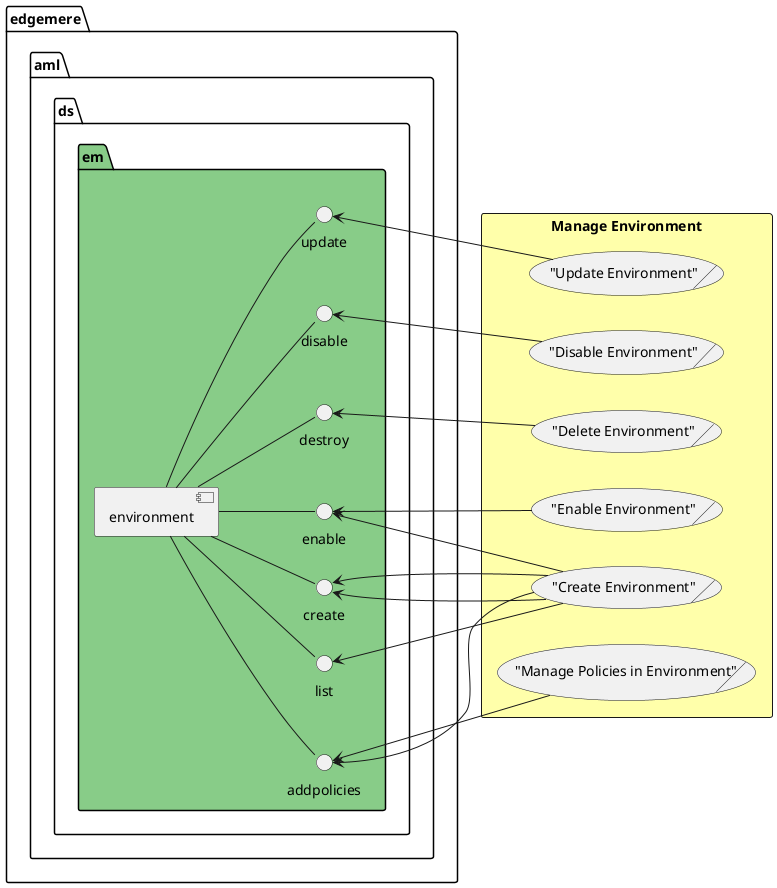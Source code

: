 @startuml
left to right direction


    package "edgemere" as edgemere {
package "aml" as edgemereaml {
package "ds" as edgemereamlds {
package "em" as edgemereamldsem #88cc88 {
 component "environment" as edgemereamldsemenvironment
 interface "addpolicies" as edgemereamldsemenvironmentaddpolicies
edgemereamldsemenvironment -- edgemereamldsemenvironmentaddpolicies
}
}
}
}

    
    package "edgemere" as edgemere {
package "aml" as edgemereaml {
package "ds" as edgemereamlds {
package "em" as edgemereamldsem #88cc88 {
 component "environment" as edgemereamldsemenvironment
 interface "create" as edgemereamldsemenvironmentcreate
edgemereamldsemenvironment -- edgemereamldsemenvironmentcreate
}
}
}
}

    
    package "edgemere" as edgemere {
package "aml" as edgemereaml {
package "ds" as edgemereamlds {
package "em" as edgemereamldsem #88cc88 {
 component "environment" as edgemereamldsemenvironment
 interface "destroy" as edgemereamldsemenvironmentdestroy
edgemereamldsemenvironment -- edgemereamldsemenvironmentdestroy
}
}
}
}

    
    package "edgemere" as edgemere {
package "aml" as edgemereaml {
package "ds" as edgemereamlds {
package "em" as edgemereamldsem #88cc88 {
 component "environment" as edgemereamldsemenvironment
 interface "disable" as edgemereamldsemenvironmentdisable
edgemereamldsemenvironment -- edgemereamldsemenvironmentdisable
}
}
}
}

    
    package "edgemere" as edgemere {
package "aml" as edgemereaml {
package "ds" as edgemereamlds {
package "em" as edgemereamldsem #88cc88 {
 component "environment" as edgemereamldsemenvironment
 interface "enable" as edgemereamldsemenvironmentenable
edgemereamldsemenvironment -- edgemereamldsemenvironmentenable
}
}
}
}

    
    package "edgemere" as edgemere {
package "aml" as edgemereaml {
package "ds" as edgemereamlds {
package "em" as edgemereamldsem #88cc88 {
 component "environment" as edgemereamldsemenvironment
 interface "list" as edgemereamldsemenvironmentlist
edgemereamldsemenvironment -- edgemereamldsemenvironmentlist
}
}
}
}

    
    package "edgemere" as edgemere {
package "aml" as edgemereaml {
package "ds" as edgemereamlds {
package "em" as edgemereamldsem #88cc88 {
 component "environment" as edgemereamldsemenvironment
 interface "update" as edgemereamldsemenvironmentupdate
edgemereamldsemenvironment -- edgemereamldsemenvironmentupdate
}
}
}
}

    






        rectangle "Manage Environment" as ManageEnvironment #ffffaa {
            ("Create Environment")/ as ITOperationsManageEnvironmentCreateEnvironment
        }
    
    edgemereamldsemenvironmentcreate <-- ITOperationsManageEnvironmentCreateEnvironment
    edgemereamldsemenvironmentcreate <-- ITOperationsManageEnvironmentCreateEnvironment
        edgemereamldsemenvironmentaddpolicies <-- ITOperationsManageEnvironmentCreateEnvironment
        edgemereamldsemenvironmentenable <-- ITOperationsManageEnvironmentCreateEnvironment
        edgemereamldsemenvironmentlist <-- ITOperationsManageEnvironmentCreateEnvironment
    
        rectangle "Manage Environment" as ManageEnvironment #ffffaa {
            ("Delete Environment")/ as ITOperationsManageEnvironmentDeleteEnvironment
        }
    
    edgemereamldsemenvironmentdestroy <-- ITOperationsManageEnvironmentDeleteEnvironment

        rectangle "Manage Environment" as ManageEnvironment #ffffaa {
            ("Disable Environment")/ as ITOperationsManageEnvironmentDisableEnvironment
        }
    
    edgemereamldsemenvironmentdisable <-- ITOperationsManageEnvironmentDisableEnvironment

        rectangle "Manage Environment" as ManageEnvironment #ffffaa {
            ("Enable Environment")/ as ITOperationsManageEnvironmentEnableEnvironment
        }
    
    edgemereamldsemenvironmentenable <-- ITOperationsManageEnvironmentEnableEnvironment

        rectangle "Manage Environment" as ManageEnvironment #ffffaa {
            ("Manage Policies in Environment")/ as ITOperationsManageEnvironmentManagePoliciesinEnvironment
        }
    
    edgemereamldsemenvironmentaddpolicies <-- ITOperationsManageEnvironmentManagePoliciesinEnvironment

        rectangle "Manage Environment" as ManageEnvironment #ffffaa {
            ("Update Environment")/ as ITOperationsManageEnvironmentUpdateEnvironment
        }
    
    edgemereamldsemenvironmentupdate <-- ITOperationsManageEnvironmentUpdateEnvironment


















































@enduml
